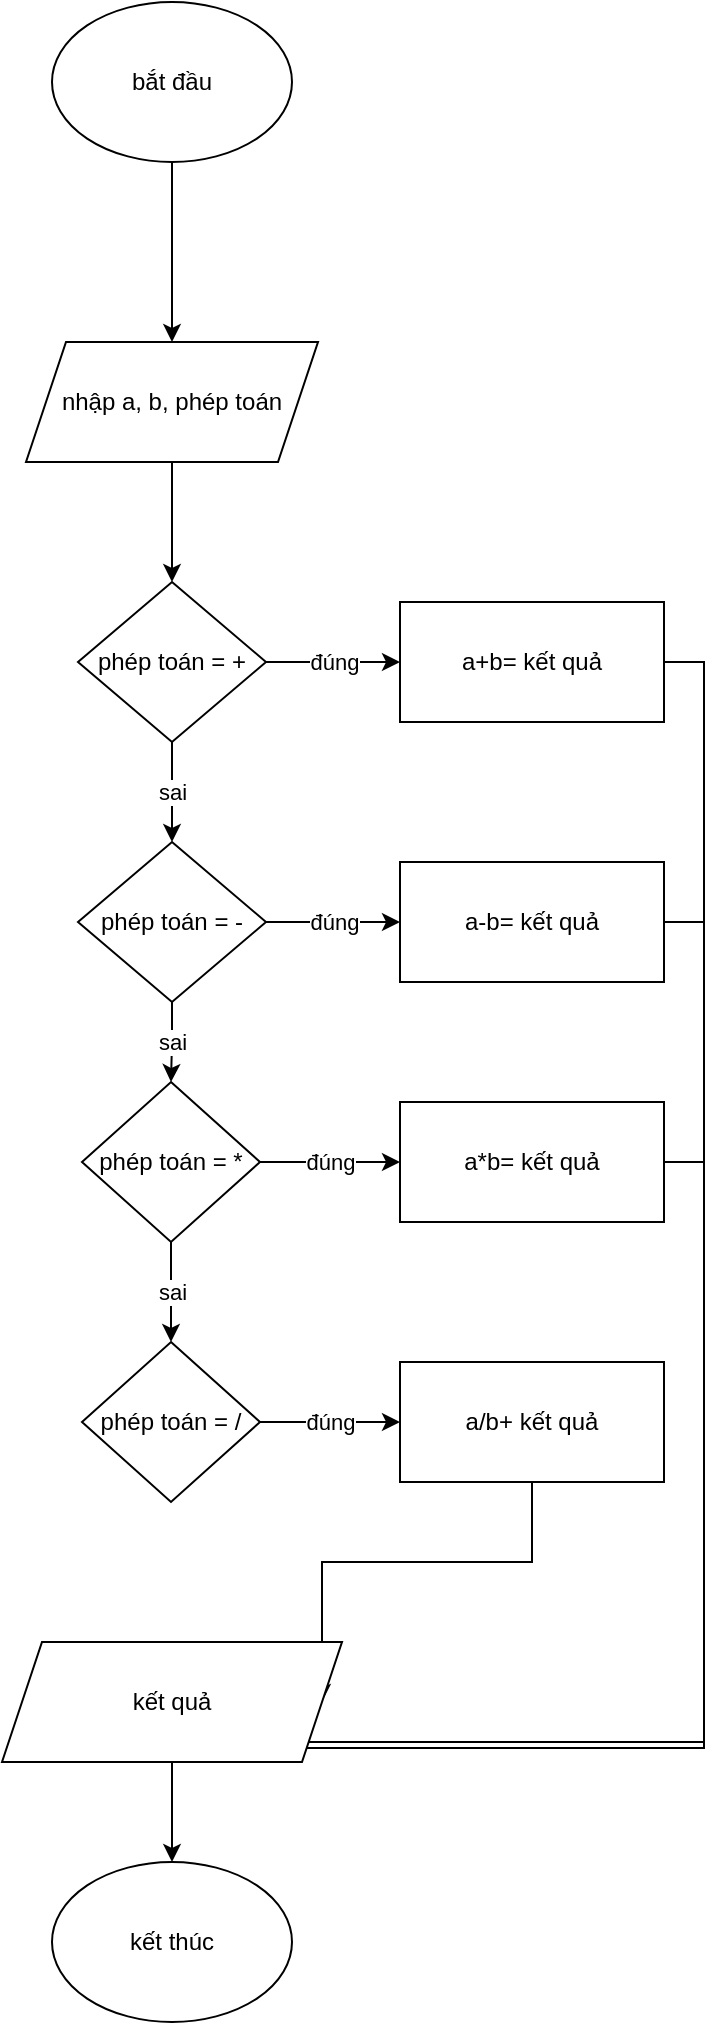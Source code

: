 <mxfile version="24.7.17">
  <diagram id="C5RBs43oDa-KdzZeNtuy" name="Page-1">
    <mxGraphModel dx="1418" dy="820" grid="1" gridSize="10" guides="1" tooltips="1" connect="1" arrows="1" fold="1" page="1" pageScale="1" pageWidth="827" pageHeight="1169" math="0" shadow="0">
      <root>
        <mxCell id="WIyWlLk6GJQsqaUBKTNV-0" />
        <mxCell id="WIyWlLk6GJQsqaUBKTNV-1" parent="WIyWlLk6GJQsqaUBKTNV-0" />
        <mxCell id="07RiMtDWBdM3D548nCMq-5" value="" style="edgeStyle=orthogonalEdgeStyle;rounded=0;orthogonalLoop=1;jettySize=auto;html=1;" edge="1" parent="WIyWlLk6GJQsqaUBKTNV-1" source="07RiMtDWBdM3D548nCMq-0" target="07RiMtDWBdM3D548nCMq-4">
          <mxGeometry relative="1" as="geometry" />
        </mxCell>
        <mxCell id="07RiMtDWBdM3D548nCMq-0" value="bắt đầu" style="ellipse;whiteSpace=wrap;html=1;" vertex="1" parent="WIyWlLk6GJQsqaUBKTNV-1">
          <mxGeometry x="354" y="100" width="120" height="80" as="geometry" />
        </mxCell>
        <mxCell id="07RiMtDWBdM3D548nCMq-7" value="" style="edgeStyle=orthogonalEdgeStyle;rounded=0;orthogonalLoop=1;jettySize=auto;html=1;" edge="1" parent="WIyWlLk6GJQsqaUBKTNV-1" source="07RiMtDWBdM3D548nCMq-4" target="07RiMtDWBdM3D548nCMq-6">
          <mxGeometry relative="1" as="geometry" />
        </mxCell>
        <mxCell id="07RiMtDWBdM3D548nCMq-4" value="nhập a, b, phép toán" style="shape=parallelogram;perimeter=parallelogramPerimeter;whiteSpace=wrap;html=1;fixedSize=1;" vertex="1" parent="WIyWlLk6GJQsqaUBKTNV-1">
          <mxGeometry x="341" y="270" width="146" height="60" as="geometry" />
        </mxCell>
        <mxCell id="07RiMtDWBdM3D548nCMq-13" value="đúng" style="edgeStyle=orthogonalEdgeStyle;rounded=0;orthogonalLoop=1;jettySize=auto;html=1;" edge="1" parent="WIyWlLk6GJQsqaUBKTNV-1" source="07RiMtDWBdM3D548nCMq-6" target="07RiMtDWBdM3D548nCMq-12">
          <mxGeometry relative="1" as="geometry" />
        </mxCell>
        <mxCell id="07RiMtDWBdM3D548nCMq-17" value="sai" style="edgeStyle=orthogonalEdgeStyle;rounded=0;orthogonalLoop=1;jettySize=auto;html=1;" edge="1" parent="WIyWlLk6GJQsqaUBKTNV-1" source="07RiMtDWBdM3D548nCMq-6" target="07RiMtDWBdM3D548nCMq-16">
          <mxGeometry relative="1" as="geometry" />
        </mxCell>
        <mxCell id="07RiMtDWBdM3D548nCMq-6" value="phép toán = +" style="rhombus;whiteSpace=wrap;html=1;" vertex="1" parent="WIyWlLk6GJQsqaUBKTNV-1">
          <mxGeometry x="367" y="390" width="94" height="80" as="geometry" />
        </mxCell>
        <mxCell id="07RiMtDWBdM3D548nCMq-37" style="edgeStyle=orthogonalEdgeStyle;rounded=0;orthogonalLoop=1;jettySize=auto;html=1;entryX=1;entryY=0.5;entryDx=0;entryDy=0;exitX=1;exitY=0.5;exitDx=0;exitDy=0;" edge="1" parent="WIyWlLk6GJQsqaUBKTNV-1" source="07RiMtDWBdM3D548nCMq-12" target="07RiMtDWBdM3D548nCMq-33">
          <mxGeometry relative="1" as="geometry">
            <Array as="points">
              <mxPoint x="680" y="430" />
              <mxPoint x="680" y="970" />
              <mxPoint x="464" y="970" />
            </Array>
          </mxGeometry>
        </mxCell>
        <mxCell id="07RiMtDWBdM3D548nCMq-12" value="a+b= kết quả" style="whiteSpace=wrap;html=1;" vertex="1" parent="WIyWlLk6GJQsqaUBKTNV-1">
          <mxGeometry x="528" y="400" width="132" height="60" as="geometry" />
        </mxCell>
        <mxCell id="07RiMtDWBdM3D548nCMq-19" value="đúng" style="edgeStyle=orthogonalEdgeStyle;rounded=0;orthogonalLoop=1;jettySize=auto;html=1;" edge="1" parent="WIyWlLk6GJQsqaUBKTNV-1" source="07RiMtDWBdM3D548nCMq-16" target="07RiMtDWBdM3D548nCMq-18">
          <mxGeometry relative="1" as="geometry" />
        </mxCell>
        <mxCell id="07RiMtDWBdM3D548nCMq-21" value="sai" style="edgeStyle=orthogonalEdgeStyle;rounded=0;orthogonalLoop=1;jettySize=auto;html=1;" edge="1" parent="WIyWlLk6GJQsqaUBKTNV-1" source="07RiMtDWBdM3D548nCMq-16" target="07RiMtDWBdM3D548nCMq-20">
          <mxGeometry relative="1" as="geometry" />
        </mxCell>
        <mxCell id="07RiMtDWBdM3D548nCMq-16" value="phép toán = -" style="rhombus;whiteSpace=wrap;html=1;" vertex="1" parent="WIyWlLk6GJQsqaUBKTNV-1">
          <mxGeometry x="367" y="520" width="94" height="80" as="geometry" />
        </mxCell>
        <mxCell id="07RiMtDWBdM3D548nCMq-36" style="edgeStyle=orthogonalEdgeStyle;rounded=0;orthogonalLoop=1;jettySize=auto;html=1;entryX=1;entryY=0.5;entryDx=0;entryDy=0;exitX=1;exitY=0.5;exitDx=0;exitDy=0;" edge="1" parent="WIyWlLk6GJQsqaUBKTNV-1" source="07RiMtDWBdM3D548nCMq-18" target="07RiMtDWBdM3D548nCMq-33">
          <mxGeometry relative="1" as="geometry">
            <Array as="points">
              <mxPoint x="680" y="560" />
              <mxPoint x="680" y="970" />
              <mxPoint x="464" y="970" />
            </Array>
          </mxGeometry>
        </mxCell>
        <mxCell id="07RiMtDWBdM3D548nCMq-18" value="a-b= kết quả" style="whiteSpace=wrap;html=1;" vertex="1" parent="WIyWlLk6GJQsqaUBKTNV-1">
          <mxGeometry x="528" y="530" width="132" height="60" as="geometry" />
        </mxCell>
        <mxCell id="07RiMtDWBdM3D548nCMq-23" value="đúng" style="edgeStyle=orthogonalEdgeStyle;rounded=0;orthogonalLoop=1;jettySize=auto;html=1;" edge="1" parent="WIyWlLk6GJQsqaUBKTNV-1" source="07RiMtDWBdM3D548nCMq-20" target="07RiMtDWBdM3D548nCMq-22">
          <mxGeometry relative="1" as="geometry" />
        </mxCell>
        <mxCell id="07RiMtDWBdM3D548nCMq-25" value="sai" style="edgeStyle=orthogonalEdgeStyle;rounded=0;orthogonalLoop=1;jettySize=auto;html=1;" edge="1" parent="WIyWlLk6GJQsqaUBKTNV-1" source="07RiMtDWBdM3D548nCMq-20" target="07RiMtDWBdM3D548nCMq-24">
          <mxGeometry relative="1" as="geometry" />
        </mxCell>
        <mxCell id="07RiMtDWBdM3D548nCMq-20" value="phép toán = *" style="rhombus;whiteSpace=wrap;html=1;" vertex="1" parent="WIyWlLk6GJQsqaUBKTNV-1">
          <mxGeometry x="369" y="640" width="89" height="80" as="geometry" />
        </mxCell>
        <mxCell id="07RiMtDWBdM3D548nCMq-35" style="edgeStyle=orthogonalEdgeStyle;rounded=0;orthogonalLoop=1;jettySize=auto;html=1;exitX=1;exitY=0.5;exitDx=0;exitDy=0;entryX=1;entryY=0.75;entryDx=0;entryDy=0;" edge="1" parent="WIyWlLk6GJQsqaUBKTNV-1" source="07RiMtDWBdM3D548nCMq-22" target="07RiMtDWBdM3D548nCMq-33">
          <mxGeometry relative="1" as="geometry">
            <mxPoint x="1072" y="740" as="sourcePoint" />
            <mxPoint x="730" y="1030" as="targetPoint" />
            <Array as="points">
              <mxPoint x="680" y="680" />
              <mxPoint x="680" y="973" />
              <mxPoint x="466" y="973" />
            </Array>
          </mxGeometry>
        </mxCell>
        <mxCell id="07RiMtDWBdM3D548nCMq-22" value="a*b= kết quả" style="whiteSpace=wrap;html=1;" vertex="1" parent="WIyWlLk6GJQsqaUBKTNV-1">
          <mxGeometry x="528" y="650" width="132" height="60" as="geometry" />
        </mxCell>
        <mxCell id="07RiMtDWBdM3D548nCMq-27" value="đúng" style="edgeStyle=orthogonalEdgeStyle;rounded=0;orthogonalLoop=1;jettySize=auto;html=1;" edge="1" parent="WIyWlLk6GJQsqaUBKTNV-1" source="07RiMtDWBdM3D548nCMq-24" target="07RiMtDWBdM3D548nCMq-26">
          <mxGeometry relative="1" as="geometry" />
        </mxCell>
        <mxCell id="07RiMtDWBdM3D548nCMq-24" value="phép toán = /" style="rhombus;whiteSpace=wrap;html=1;" vertex="1" parent="WIyWlLk6GJQsqaUBKTNV-1">
          <mxGeometry x="369" y="770" width="89" height="80" as="geometry" />
        </mxCell>
        <mxCell id="07RiMtDWBdM3D548nCMq-34" style="edgeStyle=orthogonalEdgeStyle;rounded=0;orthogonalLoop=1;jettySize=auto;html=1;entryX=1;entryY=0.5;entryDx=0;entryDy=0;exitX=0.5;exitY=1;exitDx=0;exitDy=0;" edge="1" parent="WIyWlLk6GJQsqaUBKTNV-1" source="07RiMtDWBdM3D548nCMq-26" target="07RiMtDWBdM3D548nCMq-33">
          <mxGeometry relative="1" as="geometry">
            <mxPoint x="610" y="850" as="sourcePoint" />
            <mxPoint x="480" y="940" as="targetPoint" />
          </mxGeometry>
        </mxCell>
        <mxCell id="07RiMtDWBdM3D548nCMq-26" value="a/b+ kết quả" style="whiteSpace=wrap;html=1;" vertex="1" parent="WIyWlLk6GJQsqaUBKTNV-1">
          <mxGeometry x="528" y="780" width="132" height="60" as="geometry" />
        </mxCell>
        <mxCell id="07RiMtDWBdM3D548nCMq-39" value="" style="edgeStyle=orthogonalEdgeStyle;rounded=0;orthogonalLoop=1;jettySize=auto;html=1;" edge="1" parent="WIyWlLk6GJQsqaUBKTNV-1" source="07RiMtDWBdM3D548nCMq-33" target="07RiMtDWBdM3D548nCMq-38">
          <mxGeometry relative="1" as="geometry" />
        </mxCell>
        <mxCell id="07RiMtDWBdM3D548nCMq-33" value="kết quả" style="shape=parallelogram;perimeter=parallelogramPerimeter;whiteSpace=wrap;html=1;fixedSize=1;" vertex="1" parent="WIyWlLk6GJQsqaUBKTNV-1">
          <mxGeometry x="329" y="920" width="170" height="60" as="geometry" />
        </mxCell>
        <mxCell id="07RiMtDWBdM3D548nCMq-38" value="kết thúc" style="ellipse;whiteSpace=wrap;html=1;" vertex="1" parent="WIyWlLk6GJQsqaUBKTNV-1">
          <mxGeometry x="354" y="1030" width="120" height="80" as="geometry" />
        </mxCell>
      </root>
    </mxGraphModel>
  </diagram>
</mxfile>
